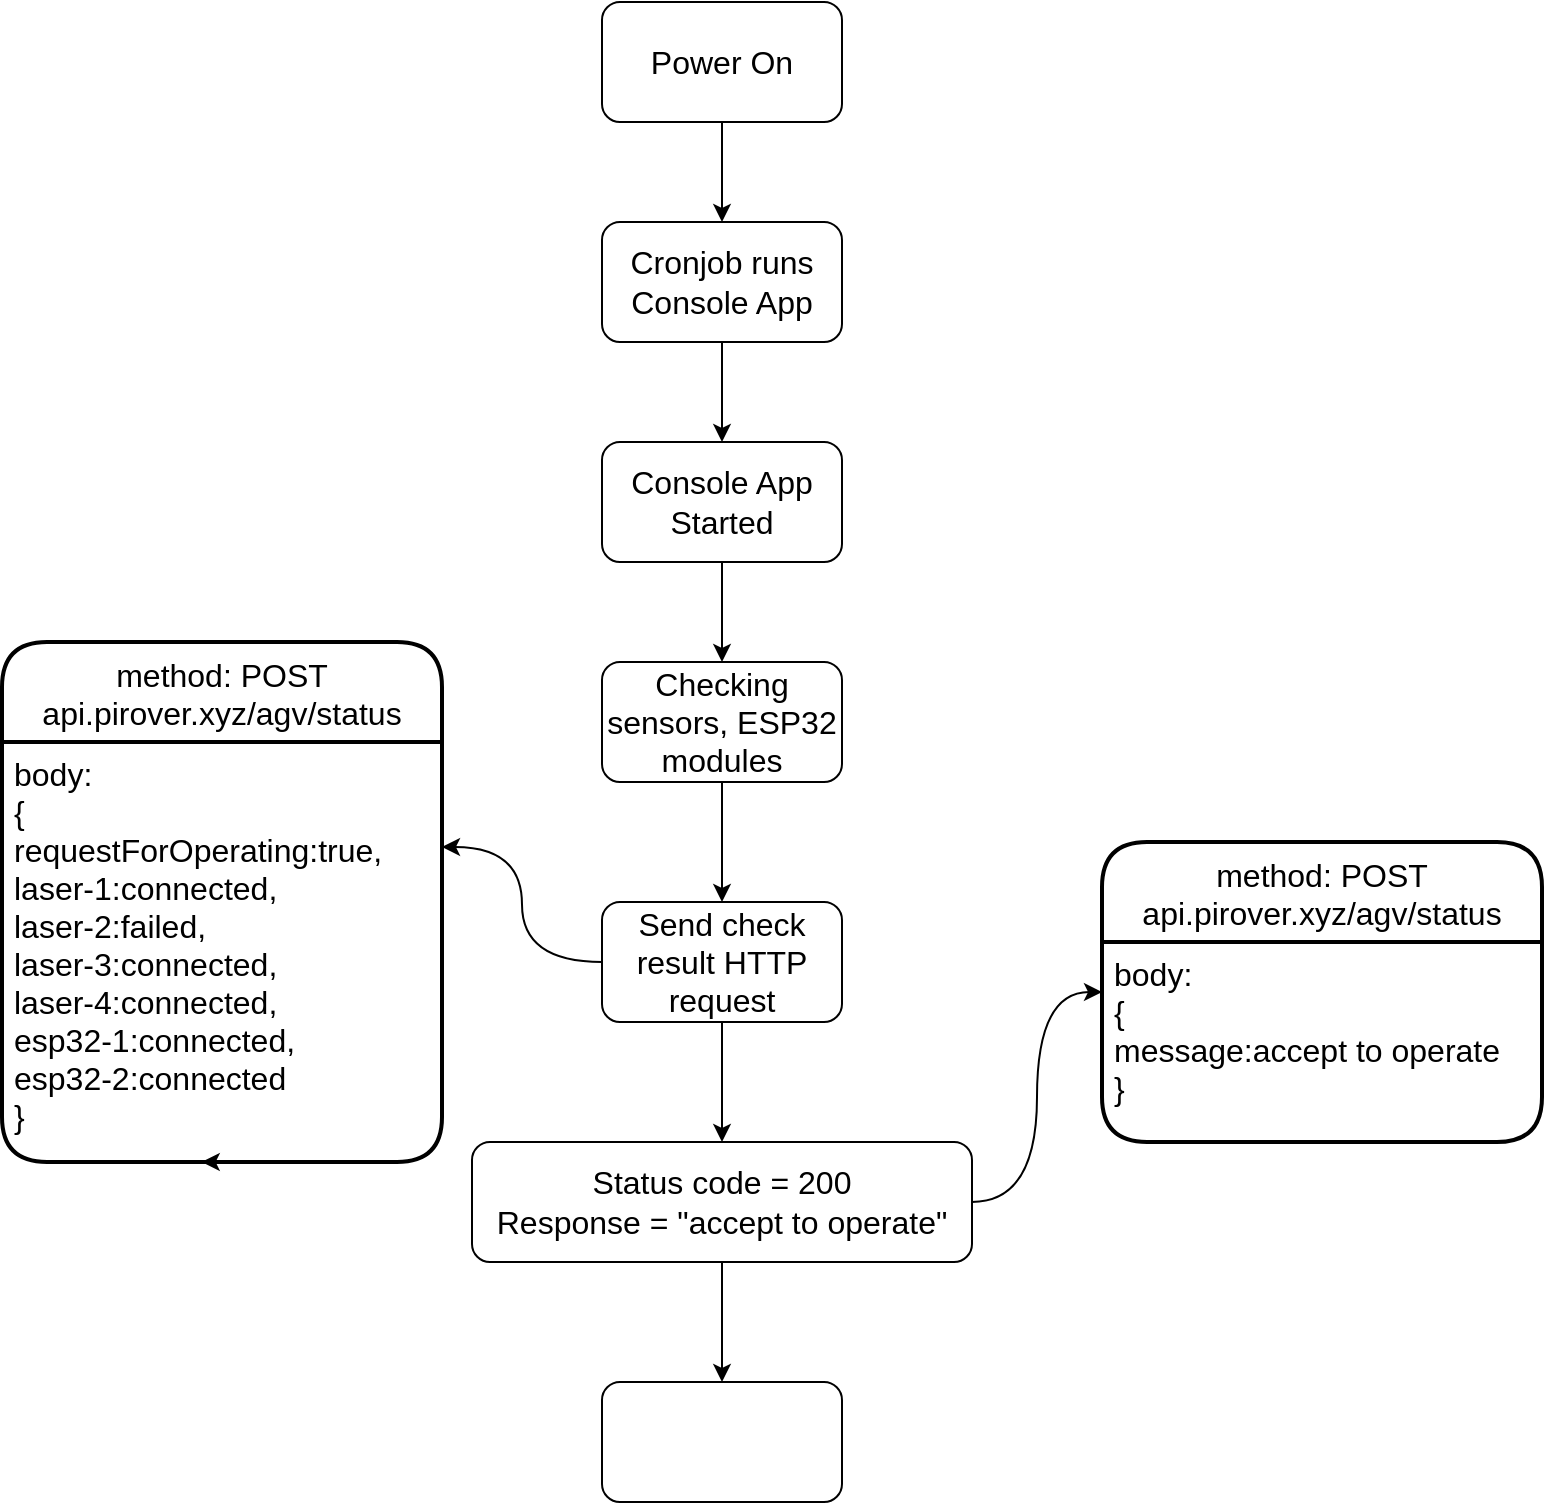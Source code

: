 <mxfile version="20.3.0" type="device"><diagram id="7xVPWneTRoVno8-dG6Q2" name="Page-1"><mxGraphModel dx="1304" dy="651" grid="1" gridSize="10" guides="1" tooltips="1" connect="1" arrows="1" fold="1" page="1" pageScale="1" pageWidth="1169" pageHeight="1654" math="0" shadow="0"><root><mxCell id="0"/><mxCell id="1" parent="0"/><mxCell id="IUSvbhdWocREedLGnye7-3" style="edgeStyle=orthogonalEdgeStyle;rounded=0;orthogonalLoop=1;jettySize=auto;html=1;entryX=0.5;entryY=0;entryDx=0;entryDy=0;fontSize=18;" edge="1" parent="1" source="IUSvbhdWocREedLGnye7-1" target="IUSvbhdWocREedLGnye7-2"><mxGeometry relative="1" as="geometry"/></mxCell><mxCell id="IUSvbhdWocREedLGnye7-1" value="&lt;font size=&quot;3&quot;&gt;Power On&lt;/font&gt;" style="rounded=1;whiteSpace=wrap;html=1;" vertex="1" parent="1"><mxGeometry x="330" y="20" width="120" height="60" as="geometry"/></mxCell><mxCell id="IUSvbhdWocREedLGnye7-5" style="edgeStyle=orthogonalEdgeStyle;rounded=0;orthogonalLoop=1;jettySize=auto;html=1;entryX=0.5;entryY=0;entryDx=0;entryDy=0;fontSize=18;" edge="1" parent="1" source="IUSvbhdWocREedLGnye7-2" target="IUSvbhdWocREedLGnye7-4"><mxGeometry relative="1" as="geometry"/></mxCell><mxCell id="IUSvbhdWocREedLGnye7-2" value="&lt;font size=&quot;3&quot;&gt;Cronjob runs Console App&lt;/font&gt;" style="rounded=1;whiteSpace=wrap;html=1;" vertex="1" parent="1"><mxGeometry x="330" y="130" width="120" height="60" as="geometry"/></mxCell><mxCell id="IUSvbhdWocREedLGnye7-7" style="edgeStyle=orthogonalEdgeStyle;rounded=0;orthogonalLoop=1;jettySize=auto;html=1;entryX=0.5;entryY=0;entryDx=0;entryDy=0;fontSize=18;" edge="1" parent="1" source="IUSvbhdWocREedLGnye7-4" target="IUSvbhdWocREedLGnye7-6"><mxGeometry relative="1" as="geometry"/></mxCell><mxCell id="IUSvbhdWocREedLGnye7-4" value="&lt;font size=&quot;3&quot;&gt;Console App Started&lt;/font&gt;" style="rounded=1;whiteSpace=wrap;html=1;" vertex="1" parent="1"><mxGeometry x="330" y="240" width="120" height="60" as="geometry"/></mxCell><mxCell id="IUSvbhdWocREedLGnye7-9" style="edgeStyle=orthogonalEdgeStyle;rounded=0;orthogonalLoop=1;jettySize=auto;html=1;entryX=0.5;entryY=0;entryDx=0;entryDy=0;fontSize=18;" edge="1" parent="1" source="IUSvbhdWocREedLGnye7-6" target="IUSvbhdWocREedLGnye7-8"><mxGeometry relative="1" as="geometry"/></mxCell><mxCell id="IUSvbhdWocREedLGnye7-6" value="&lt;font size=&quot;3&quot;&gt;Checking sensors, ESP32 modules&lt;/font&gt;" style="rounded=1;whiteSpace=wrap;html=1;" vertex="1" parent="1"><mxGeometry x="330" y="350" width="120" height="60" as="geometry"/></mxCell><mxCell id="IUSvbhdWocREedLGnye7-13" style="edgeStyle=orthogonalEdgeStyle;rounded=0;orthogonalLoop=1;jettySize=auto;html=1;entryX=1;entryY=0.25;entryDx=0;entryDy=0;fontSize=18;elbow=vertical;curved=1;" edge="1" parent="1" source="IUSvbhdWocREedLGnye7-8" target="IUSvbhdWocREedLGnye7-14"><mxGeometry relative="1" as="geometry"><mxPoint x="240" y="422.5" as="targetPoint"/></mxGeometry></mxCell><mxCell id="IUSvbhdWocREedLGnye7-16" style="edgeStyle=orthogonalEdgeStyle;rounded=0;orthogonalLoop=1;jettySize=auto;html=1;entryX=0.5;entryY=0;entryDx=0;entryDy=0;fontSize=16;" edge="1" parent="1" source="IUSvbhdWocREedLGnye7-8" target="IUSvbhdWocREedLGnye7-15"><mxGeometry relative="1" as="geometry"/></mxCell><mxCell id="IUSvbhdWocREedLGnye7-8" value="&lt;font size=&quot;3&quot;&gt;Send check result HTTP request&lt;/font&gt;" style="rounded=1;whiteSpace=wrap;html=1;" vertex="1" parent="1"><mxGeometry x="330" y="470" width="120" height="60" as="geometry"/></mxCell><mxCell id="IUSvbhdWocREedLGnye7-10" value="method: POST&#10;api.pirover.xyz/agv/status" style="swimlane;childLayout=stackLayout;horizontal=1;startSize=50;horizontalStack=0;rounded=1;fontSize=16;fontStyle=0;strokeWidth=2;resizeParent=0;resizeLast=1;shadow=0;dashed=0;align=center;" vertex="1" parent="1"><mxGeometry x="30" y="340" width="220" height="260" as="geometry"/></mxCell><mxCell id="IUSvbhdWocREedLGnye7-14" value="body:&#10;{&#10;requestForOperating:true,&#10;laser-1:connected,&#10;laser-2:failed,&#10;laser-3:connected,&#10;laser-4:connected,&#10;esp32-1:connected,&#10;esp32-2:connected&#10;}" style="align=left;strokeColor=none;fillColor=none;spacingLeft=4;fontSize=16;verticalAlign=top;resizable=0;rotatable=0;part=1;" vertex="1" parent="IUSvbhdWocREedLGnye7-10"><mxGeometry y="50" width="220" height="210" as="geometry"/></mxCell><mxCell id="IUSvbhdWocREedLGnye7-19" style="edgeStyle=orthogonalEdgeStyle;rounded=0;orthogonalLoop=1;jettySize=auto;html=1;fontSize=16;" edge="1" parent="1" source="IUSvbhdWocREedLGnye7-15" target="IUSvbhdWocREedLGnye7-17"><mxGeometry relative="1" as="geometry"/></mxCell><mxCell id="IUSvbhdWocREedLGnye7-22" style="edgeStyle=orthogonalEdgeStyle;rounded=0;orthogonalLoop=1;jettySize=auto;html=1;fontSize=16;entryX=0;entryY=0.25;entryDx=0;entryDy=0;curved=1;" edge="1" parent="1" source="IUSvbhdWocREedLGnye7-15" target="IUSvbhdWocREedLGnye7-21"><mxGeometry relative="1" as="geometry"><mxPoint x="630" y="580" as="targetPoint"/></mxGeometry></mxCell><mxCell id="IUSvbhdWocREedLGnye7-15" value="&lt;font size=&quot;3&quot;&gt;Status code = 200&lt;br&gt;Response = &quot;accept to operate&quot;&lt;br&gt;&lt;/font&gt;" style="rounded=1;whiteSpace=wrap;html=1;" vertex="1" parent="1"><mxGeometry x="265" y="590" width="250" height="60" as="geometry"/></mxCell><mxCell id="IUSvbhdWocREedLGnye7-17" value="" style="rounded=1;whiteSpace=wrap;html=1;" vertex="1" parent="1"><mxGeometry x="330" y="710" width="120" height="60" as="geometry"/></mxCell><mxCell id="IUSvbhdWocREedLGnye7-18" style="edgeStyle=orthogonalEdgeStyle;rounded=0;orthogonalLoop=1;jettySize=auto;html=1;exitX=0.5;exitY=1;exitDx=0;exitDy=0;fontSize=16;" edge="1" parent="1" source="IUSvbhdWocREedLGnye7-14"><mxGeometry relative="1" as="geometry"><mxPoint x="129.857" y="600" as="targetPoint"/></mxGeometry></mxCell><mxCell id="IUSvbhdWocREedLGnye7-20" value="method: POST&#10;api.pirover.xyz/agv/status" style="swimlane;childLayout=stackLayout;horizontal=1;startSize=50;horizontalStack=0;rounded=1;fontSize=16;fontStyle=0;strokeWidth=2;resizeParent=0;resizeLast=1;shadow=0;dashed=0;align=center;" vertex="1" parent="1"><mxGeometry x="580" y="440" width="220" height="150" as="geometry"/></mxCell><mxCell id="IUSvbhdWocREedLGnye7-21" value="body:&#10;{&#10;message:accept to operate&#10;}" style="align=left;strokeColor=none;fillColor=none;spacingLeft=4;fontSize=16;verticalAlign=top;resizable=0;rotatable=0;part=1;" vertex="1" parent="IUSvbhdWocREedLGnye7-20"><mxGeometry y="50" width="220" height="100" as="geometry"/></mxCell></root></mxGraphModel></diagram></mxfile>